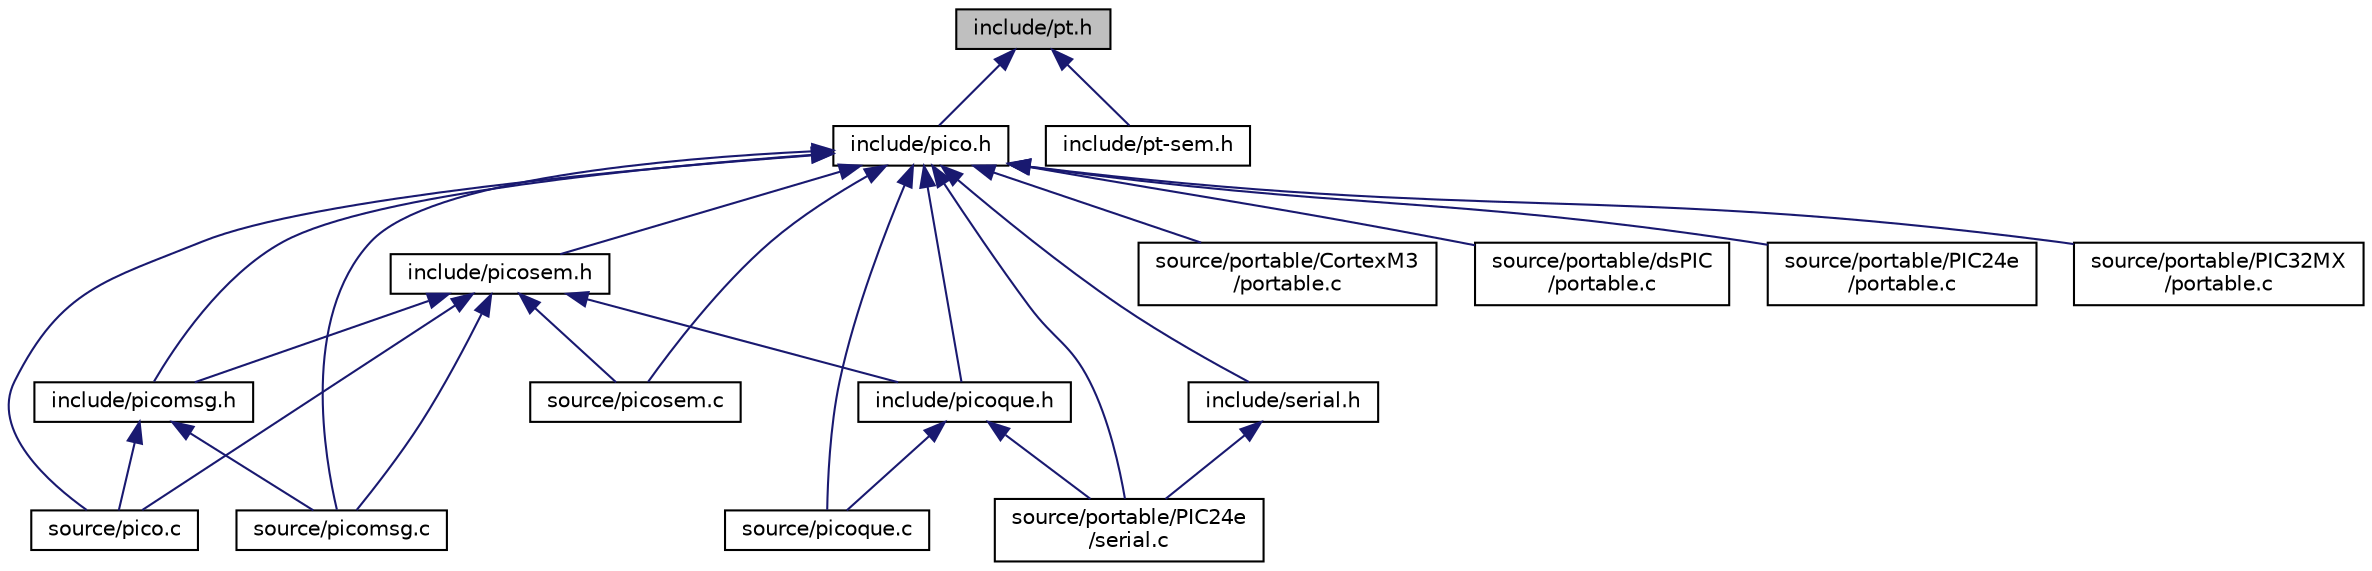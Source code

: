 digraph "include/pt.h"
{
  edge [fontname="Helvetica",fontsize="10",labelfontname="Helvetica",labelfontsize="10"];
  node [fontname="Helvetica",fontsize="10",shape=record];
  Node1 [label="include/pt.h",height=0.2,width=0.4,color="black", fillcolor="grey75", style="filled" fontcolor="black"];
  Node1 -> Node2 [dir="back",color="midnightblue",fontsize="10",style="solid",fontname="Helvetica"];
  Node2 [label="include/pico.h",height=0.2,width=0.4,color="black", fillcolor="white", style="filled",URL="$pico_8h_source.html"];
  Node2 -> Node3 [dir="back",color="midnightblue",fontsize="10",style="solid",fontname="Helvetica"];
  Node3 [label="include/picomsg.h",height=0.2,width=0.4,color="black", fillcolor="white", style="filled",URL="$picomsg_8h_source.html"];
  Node3 -> Node4 [dir="back",color="midnightblue",fontsize="10",style="solid",fontname="Helvetica"];
  Node4 [label="source/pico.c",height=0.2,width=0.4,color="black", fillcolor="white", style="filled",URL="$pico_8c.html"];
  Node3 -> Node5 [dir="back",color="midnightblue",fontsize="10",style="solid",fontname="Helvetica"];
  Node5 [label="source/picomsg.c",height=0.2,width=0.4,color="black", fillcolor="white", style="filled",URL="$picomsg_8c_source.html"];
  Node2 -> Node6 [dir="back",color="midnightblue",fontsize="10",style="solid",fontname="Helvetica"];
  Node6 [label="include/picosem.h",height=0.2,width=0.4,color="black", fillcolor="white", style="filled",URL="$picosem_8h_source.html"];
  Node6 -> Node3 [dir="back",color="midnightblue",fontsize="10",style="solid",fontname="Helvetica"];
  Node6 -> Node7 [dir="back",color="midnightblue",fontsize="10",style="solid",fontname="Helvetica"];
  Node7 [label="include/picoque.h",height=0.2,width=0.4,color="black", fillcolor="white", style="filled",URL="$picoque_8h_source.html"];
  Node7 -> Node8 [dir="back",color="midnightblue",fontsize="10",style="solid",fontname="Helvetica"];
  Node8 [label="source/picoque.c",height=0.2,width=0.4,color="black", fillcolor="white", style="filled",URL="$picoque_8c_source.html"];
  Node7 -> Node9 [dir="back",color="midnightblue",fontsize="10",style="solid",fontname="Helvetica"];
  Node9 [label="source/portable/PIC24e\l/serial.c",height=0.2,width=0.4,color="black", fillcolor="white", style="filled",URL="$serial_8c_source.html"];
  Node6 -> Node4 [dir="back",color="midnightblue",fontsize="10",style="solid",fontname="Helvetica"];
  Node6 -> Node5 [dir="back",color="midnightblue",fontsize="10",style="solid",fontname="Helvetica"];
  Node6 -> Node10 [dir="back",color="midnightblue",fontsize="10",style="solid",fontname="Helvetica"];
  Node10 [label="source/picosem.c",height=0.2,width=0.4,color="black", fillcolor="white", style="filled",URL="$picosem_8c.html"];
  Node2 -> Node7 [dir="back",color="midnightblue",fontsize="10",style="solid",fontname="Helvetica"];
  Node2 -> Node11 [dir="back",color="midnightblue",fontsize="10",style="solid",fontname="Helvetica"];
  Node11 [label="include/serial.h",height=0.2,width=0.4,color="black", fillcolor="white", style="filled",URL="$serial_8h_source.html"];
  Node11 -> Node9 [dir="back",color="midnightblue",fontsize="10",style="solid",fontname="Helvetica"];
  Node2 -> Node4 [dir="back",color="midnightblue",fontsize="10",style="solid",fontname="Helvetica"];
  Node2 -> Node5 [dir="back",color="midnightblue",fontsize="10",style="solid",fontname="Helvetica"];
  Node2 -> Node8 [dir="back",color="midnightblue",fontsize="10",style="solid",fontname="Helvetica"];
  Node2 -> Node10 [dir="back",color="midnightblue",fontsize="10",style="solid",fontname="Helvetica"];
  Node2 -> Node12 [dir="back",color="midnightblue",fontsize="10",style="solid",fontname="Helvetica"];
  Node12 [label="source/portable/CortexM3\l/portable.c",height=0.2,width=0.4,color="black", fillcolor="white", style="filled",URL="$_cortex_m3_2portable_8c_source.html"];
  Node2 -> Node13 [dir="back",color="midnightblue",fontsize="10",style="solid",fontname="Helvetica"];
  Node13 [label="source/portable/dsPIC\l/portable.c",height=0.2,width=0.4,color="black", fillcolor="white", style="filled",URL="$ds_p_i_c_2portable_8c_source.html"];
  Node2 -> Node14 [dir="back",color="midnightblue",fontsize="10",style="solid",fontname="Helvetica"];
  Node14 [label="source/portable/PIC24e\l/portable.c",height=0.2,width=0.4,color="black", fillcolor="white", style="filled",URL="$_p_i_c24e_2portable_8c_source.html"];
  Node2 -> Node9 [dir="back",color="midnightblue",fontsize="10",style="solid",fontname="Helvetica"];
  Node2 -> Node15 [dir="back",color="midnightblue",fontsize="10",style="solid",fontname="Helvetica"];
  Node15 [label="source/portable/PIC32MX\l/portable.c",height=0.2,width=0.4,color="black", fillcolor="white", style="filled",URL="$_p_i_c32_m_x_2portable_8c_source.html"];
  Node1 -> Node16 [dir="back",color="midnightblue",fontsize="10",style="solid",fontname="Helvetica"];
  Node16 [label="include/pt-sem.h",height=0.2,width=0.4,color="black", fillcolor="white", style="filled",URL="$pt-sem_8h.html"];
}
